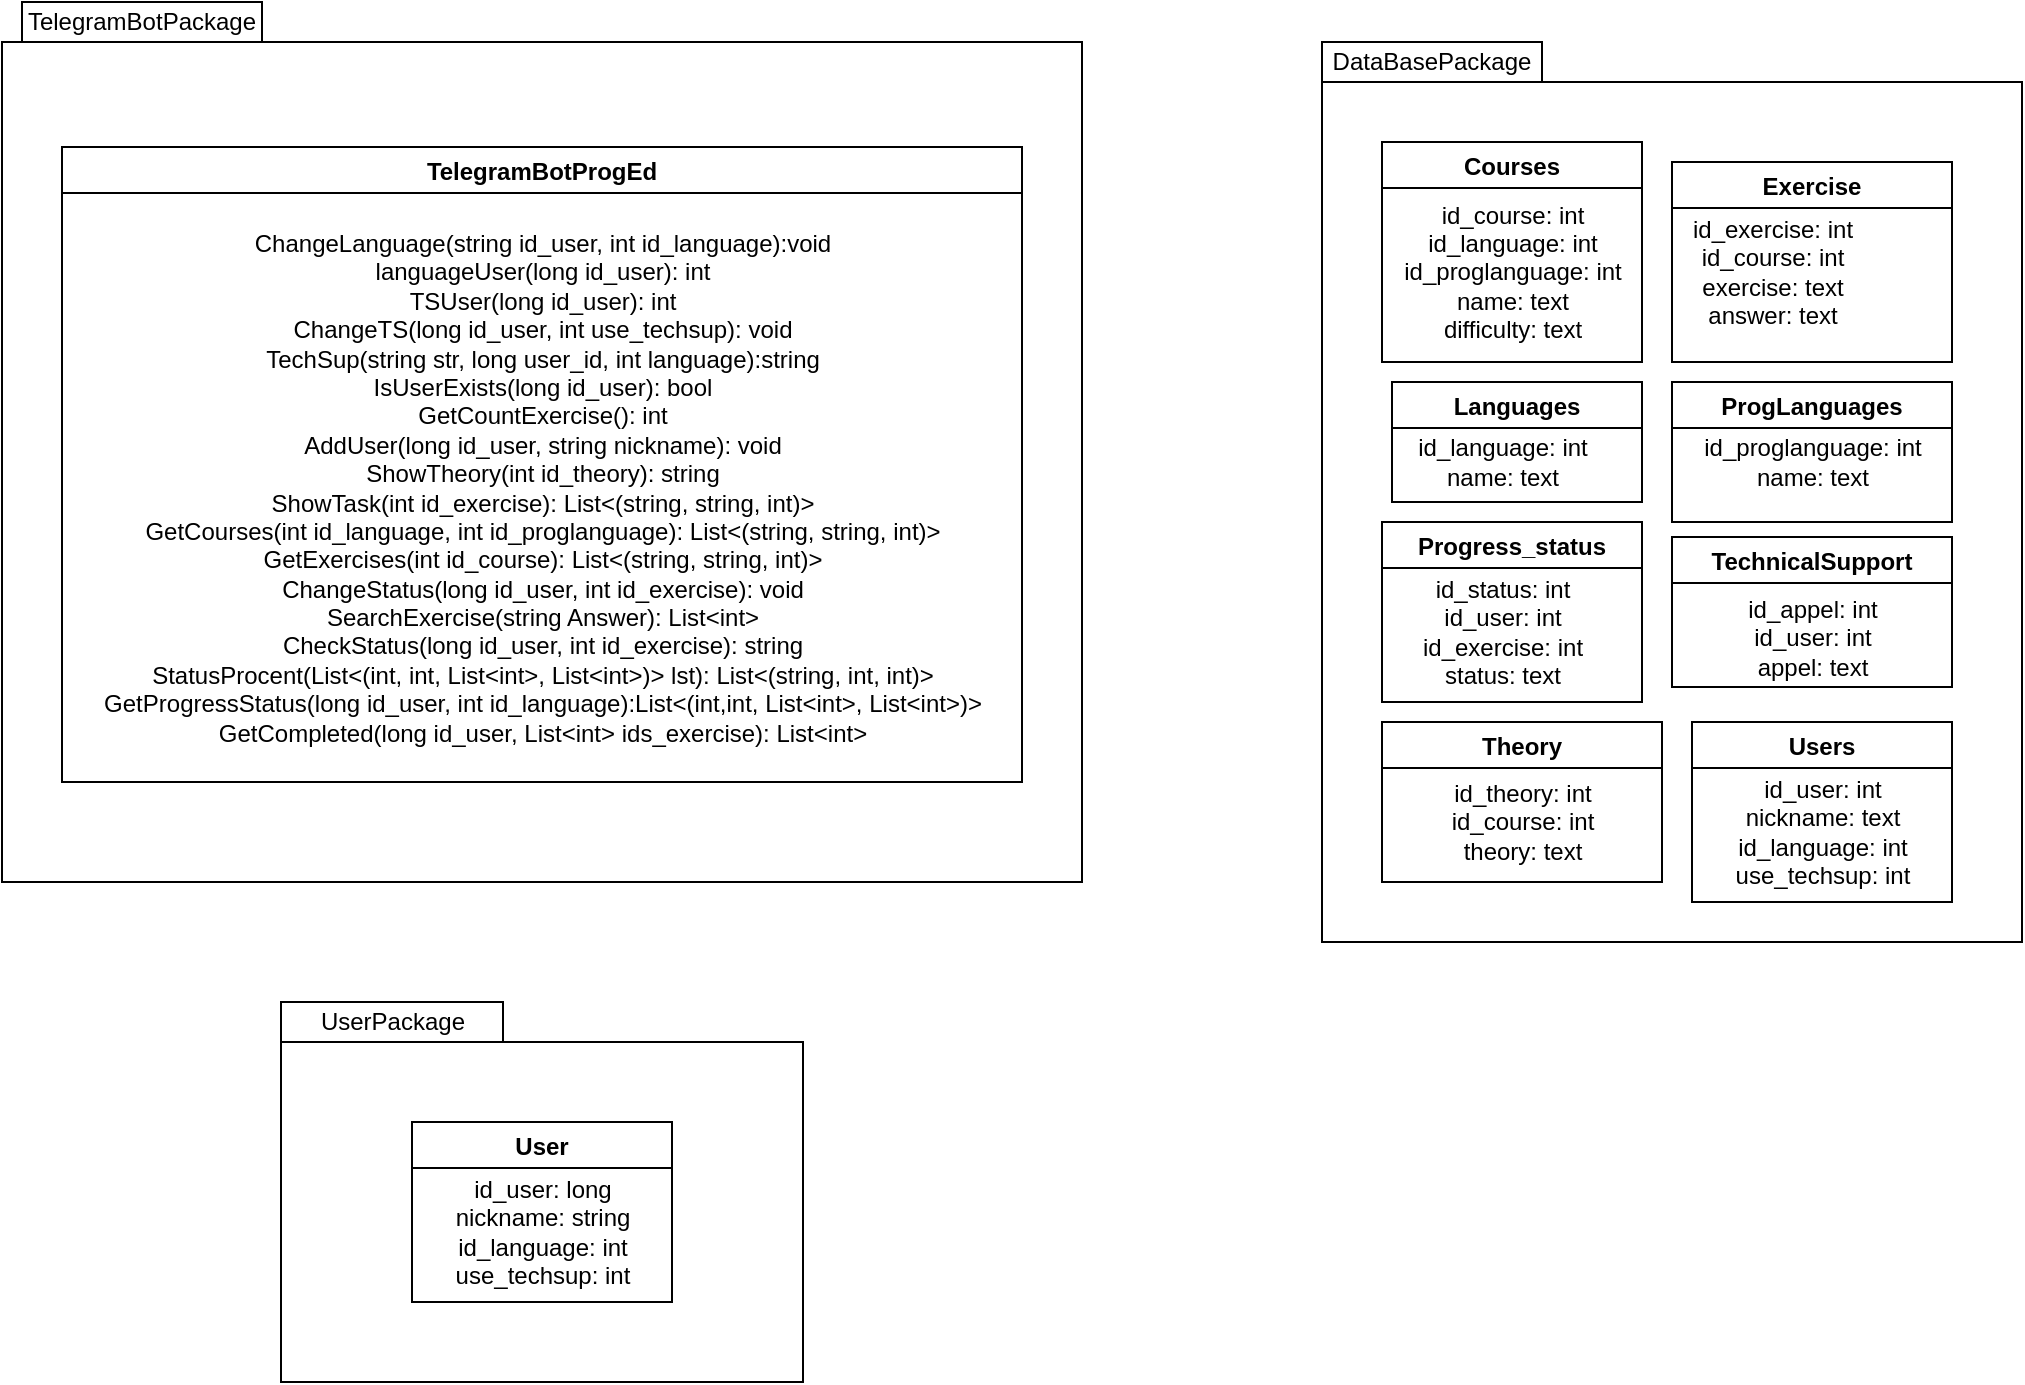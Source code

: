 <mxfile version="22.1.18" type="github">
  <diagram name="Страница — 1" id="qsabZyMixuR6BseSu_nm">
    <mxGraphModel dx="2362" dy="1134" grid="1" gridSize="10" guides="1" tooltips="1" connect="1" arrows="1" fold="1" page="1" pageScale="1" pageWidth="827" pageHeight="1169" math="0" shadow="0">
      <root>
        <mxCell id="0" />
        <mxCell id="1" parent="0" />
        <mxCell id="w7tnQ7XDSmEHpIKaVpb0-36" value="" style="rounded=0;whiteSpace=wrap;html=1;" vertex="1" parent="1">
          <mxGeometry x="940" y="120" width="350" height="430" as="geometry" />
        </mxCell>
        <mxCell id="w7tnQ7XDSmEHpIKaVpb0-1" value="" style="rounded=0;whiteSpace=wrap;html=1;" vertex="1" parent="1">
          <mxGeometry x="280" y="100" width="540" height="420" as="geometry" />
        </mxCell>
        <mxCell id="w7tnQ7XDSmEHpIKaVpb0-2" value="TelegramBotPackage" style="whiteSpace=wrap;html=1;" vertex="1" parent="1">
          <mxGeometry x="290" y="80" width="120" height="20" as="geometry" />
        </mxCell>
        <mxCell id="w7tnQ7XDSmEHpIKaVpb0-4" value="DataBasePackage" style="whiteSpace=wrap;html=1;" vertex="1" parent="1">
          <mxGeometry x="940" y="100" width="110" height="20" as="geometry" />
        </mxCell>
        <mxCell id="w7tnQ7XDSmEHpIKaVpb0-5" value="" style="rounded=0;whiteSpace=wrap;html=1;" vertex="1" parent="1">
          <mxGeometry x="419.5" y="600" width="261" height="170" as="geometry" />
        </mxCell>
        <mxCell id="w7tnQ7XDSmEHpIKaVpb0-6" value="UserPackage" style="whiteSpace=wrap;html=1;" vertex="1" parent="1">
          <mxGeometry x="419.5" y="580" width="111" height="20" as="geometry" />
        </mxCell>
        <mxCell id="w7tnQ7XDSmEHpIKaVpb0-14" value="Exercise" style="swimlane;" vertex="1" parent="1">
          <mxGeometry x="1115" y="160" width="140" height="100" as="geometry" />
        </mxCell>
        <mxCell id="w7tnQ7XDSmEHpIKaVpb0-15" value="id_exercise: int&lt;br&gt;id_course: int&lt;br&gt;exercise: text&lt;br&gt;answer: text" style="text;html=1;align=center;verticalAlign=middle;resizable=0;points=[];autosize=1;strokeColor=none;fillColor=none;" vertex="1" parent="w7tnQ7XDSmEHpIKaVpb0-14">
          <mxGeometry y="20" width="100" height="70" as="geometry" />
        </mxCell>
        <mxCell id="w7tnQ7XDSmEHpIKaVpb0-18" value="ProgLanguages" style="swimlane;" vertex="1" parent="w7tnQ7XDSmEHpIKaVpb0-14">
          <mxGeometry y="110" width="140" height="70" as="geometry" />
        </mxCell>
        <mxCell id="w7tnQ7XDSmEHpIKaVpb0-19" value="id_proglanguage: int&lt;br&gt;name: text" style="text;html=1;align=center;verticalAlign=middle;resizable=0;points=[];autosize=1;strokeColor=none;fillColor=none;" vertex="1" parent="w7tnQ7XDSmEHpIKaVpb0-18">
          <mxGeometry x="5" y="20" width="130" height="40" as="geometry" />
        </mxCell>
        <mxCell id="w7tnQ7XDSmEHpIKaVpb0-12" value="Courses" style="swimlane;" vertex="1" parent="w7tnQ7XDSmEHpIKaVpb0-18">
          <mxGeometry x="-145" y="-120" width="130" height="110" as="geometry">
            <mxRectangle x="500" y="360" width="90" height="30" as="alternateBounds" />
          </mxGeometry>
        </mxCell>
        <mxCell id="w7tnQ7XDSmEHpIKaVpb0-13" value="id_course: int&lt;br&gt;id_language: int&lt;br&gt;id_proglanguage: int&lt;br&gt;name: text&lt;br&gt;difficulty: text" style="text;html=1;align=center;verticalAlign=middle;resizable=0;points=[];autosize=1;strokeColor=none;fillColor=none;" vertex="1" parent="w7tnQ7XDSmEHpIKaVpb0-12">
          <mxGeometry y="20" width="130" height="90" as="geometry" />
        </mxCell>
        <mxCell id="w7tnQ7XDSmEHpIKaVpb0-16" value="Languages" style="swimlane;" vertex="1" parent="1">
          <mxGeometry x="975" y="270" width="125" height="60" as="geometry" />
        </mxCell>
        <mxCell id="w7tnQ7XDSmEHpIKaVpb0-17" value="id_language: int&lt;br&gt;name: text" style="text;html=1;align=center;verticalAlign=middle;resizable=0;points=[];autosize=1;strokeColor=none;fillColor=none;" vertex="1" parent="w7tnQ7XDSmEHpIKaVpb0-16">
          <mxGeometry y="20" width="110" height="40" as="geometry" />
        </mxCell>
        <mxCell id="w7tnQ7XDSmEHpIKaVpb0-20" value="Progress_status" style="swimlane;" vertex="1" parent="1">
          <mxGeometry x="970" y="340" width="130" height="90" as="geometry" />
        </mxCell>
        <mxCell id="w7tnQ7XDSmEHpIKaVpb0-21" value="id_status: int&lt;br&gt;id_user: int&lt;br&gt;id_exercise: int&lt;br&gt;status: text" style="text;html=1;align=center;verticalAlign=middle;resizable=0;points=[];autosize=1;strokeColor=none;fillColor=none;" vertex="1" parent="w7tnQ7XDSmEHpIKaVpb0-20">
          <mxGeometry x="10" y="20" width="100" height="70" as="geometry" />
        </mxCell>
        <mxCell id="w7tnQ7XDSmEHpIKaVpb0-22" value="TechnicalSupport" style="swimlane;" vertex="1" parent="1">
          <mxGeometry x="1115" y="347.5" width="140" height="75" as="geometry" />
        </mxCell>
        <mxCell id="w7tnQ7XDSmEHpIKaVpb0-23" value="id_appel: int&lt;br&gt;id_user: int&lt;br&gt;appel: text" style="text;html=1;align=center;verticalAlign=middle;resizable=0;points=[];autosize=1;strokeColor=none;fillColor=none;" vertex="1" parent="w7tnQ7XDSmEHpIKaVpb0-22">
          <mxGeometry x="25" y="20" width="90" height="60" as="geometry" />
        </mxCell>
        <mxCell id="w7tnQ7XDSmEHpIKaVpb0-24" value="Theory" style="swimlane;" vertex="1" parent="1">
          <mxGeometry x="970" y="440" width="140" height="80" as="geometry" />
        </mxCell>
        <mxCell id="w7tnQ7XDSmEHpIKaVpb0-25" value="id_theory: int&lt;br&gt;id_course: int&lt;br&gt;theory: text" style="text;html=1;align=center;verticalAlign=middle;resizable=0;points=[];autosize=1;strokeColor=none;fillColor=none;" vertex="1" parent="w7tnQ7XDSmEHpIKaVpb0-24">
          <mxGeometry x="25" y="20" width="90" height="60" as="geometry" />
        </mxCell>
        <mxCell id="w7tnQ7XDSmEHpIKaVpb0-26" value="Users" style="swimlane;" vertex="1" parent="1">
          <mxGeometry x="1125" y="440" width="130" height="90" as="geometry" />
        </mxCell>
        <mxCell id="w7tnQ7XDSmEHpIKaVpb0-27" value="id_user: int&lt;br&gt;nickname: text&lt;br&gt;id_language: int&lt;br&gt;use_techsup: int" style="text;html=1;align=center;verticalAlign=middle;resizable=0;points=[];autosize=1;strokeColor=none;fillColor=none;" vertex="1" parent="w7tnQ7XDSmEHpIKaVpb0-26">
          <mxGeometry x="10" y="20" width="110" height="70" as="geometry" />
        </mxCell>
        <mxCell id="w7tnQ7XDSmEHpIKaVpb0-32" value="User" style="swimlane;" vertex="1" parent="1">
          <mxGeometry x="485" y="640" width="130" height="90" as="geometry" />
        </mxCell>
        <mxCell id="w7tnQ7XDSmEHpIKaVpb0-33" value="id_user: long&lt;br&gt;nickname: string&lt;br&gt;id_language: int&lt;br&gt;use_techsup: int" style="text;html=1;align=center;verticalAlign=middle;resizable=0;points=[];autosize=1;strokeColor=none;fillColor=none;" vertex="1" parent="w7tnQ7XDSmEHpIKaVpb0-32">
          <mxGeometry x="10" y="20" width="110" height="70" as="geometry" />
        </mxCell>
        <mxCell id="w7tnQ7XDSmEHpIKaVpb0-34" value="TelegramBotProgEd" style="swimlane;" vertex="1" parent="1">
          <mxGeometry x="310" y="152.5" width="480" height="317.5" as="geometry" />
        </mxCell>
        <mxCell id="w7tnQ7XDSmEHpIKaVpb0-35" value="ChangeLanguage(string id_user, int id_language):void&lt;br&gt;languageUser(long id_user): int&lt;br&gt;TSUser(long id_user): int&lt;br&gt;ChangeTS(long id_user, int use_techsup): void&lt;br&gt;TechSup(string str, long user_id, int language):string&lt;br&gt;IsUserExists(long id_user): bool&lt;br&gt;GetCountExercise(): int&lt;br&gt;AddUser(long id_user, string nickname): void&lt;br&gt;ShowTheory(int id_theory): string&lt;br&gt;ShowTask(int id_exercise): List&amp;lt;(string, string, int)&amp;gt;&lt;br&gt;GetCourses(int id_language, int id_proglanguage): List&amp;lt;(string, string, int)&amp;gt;&lt;br&gt;GetExercises(int id_course): List&amp;lt;(string, string, int)&amp;gt;&lt;br&gt;ChangeStatus(long id_user, int id_exercise): void&lt;br&gt;SearchExercise(string Answer): List&amp;lt;int&amp;gt;&lt;br&gt;CheckStatus(long id_user, int id_exercise): string&lt;br&gt;StatusProcent(List&amp;lt;(int, int, List&amp;lt;int&amp;gt;, List&amp;lt;int&amp;gt;)&amp;gt; lst): List&amp;lt;(string, int, int)&amp;gt;&lt;br&gt;GetProgressStatus(long id_user, int id_language):List&amp;lt;(int,int, List&amp;lt;int&amp;gt;, List&amp;lt;int&amp;gt;)&amp;gt;&lt;br&gt;GetCompleted(long id_user, List&amp;lt;int&amp;gt; ids_exercise):&amp;nbsp;List&amp;lt;int&amp;gt;" style="text;html=1;align=center;verticalAlign=middle;resizable=0;points=[];autosize=1;strokeColor=none;fillColor=none;" vertex="1" parent="w7tnQ7XDSmEHpIKaVpb0-34">
          <mxGeometry x="10" y="35" width="460" height="270" as="geometry" />
        </mxCell>
      </root>
    </mxGraphModel>
  </diagram>
</mxfile>
